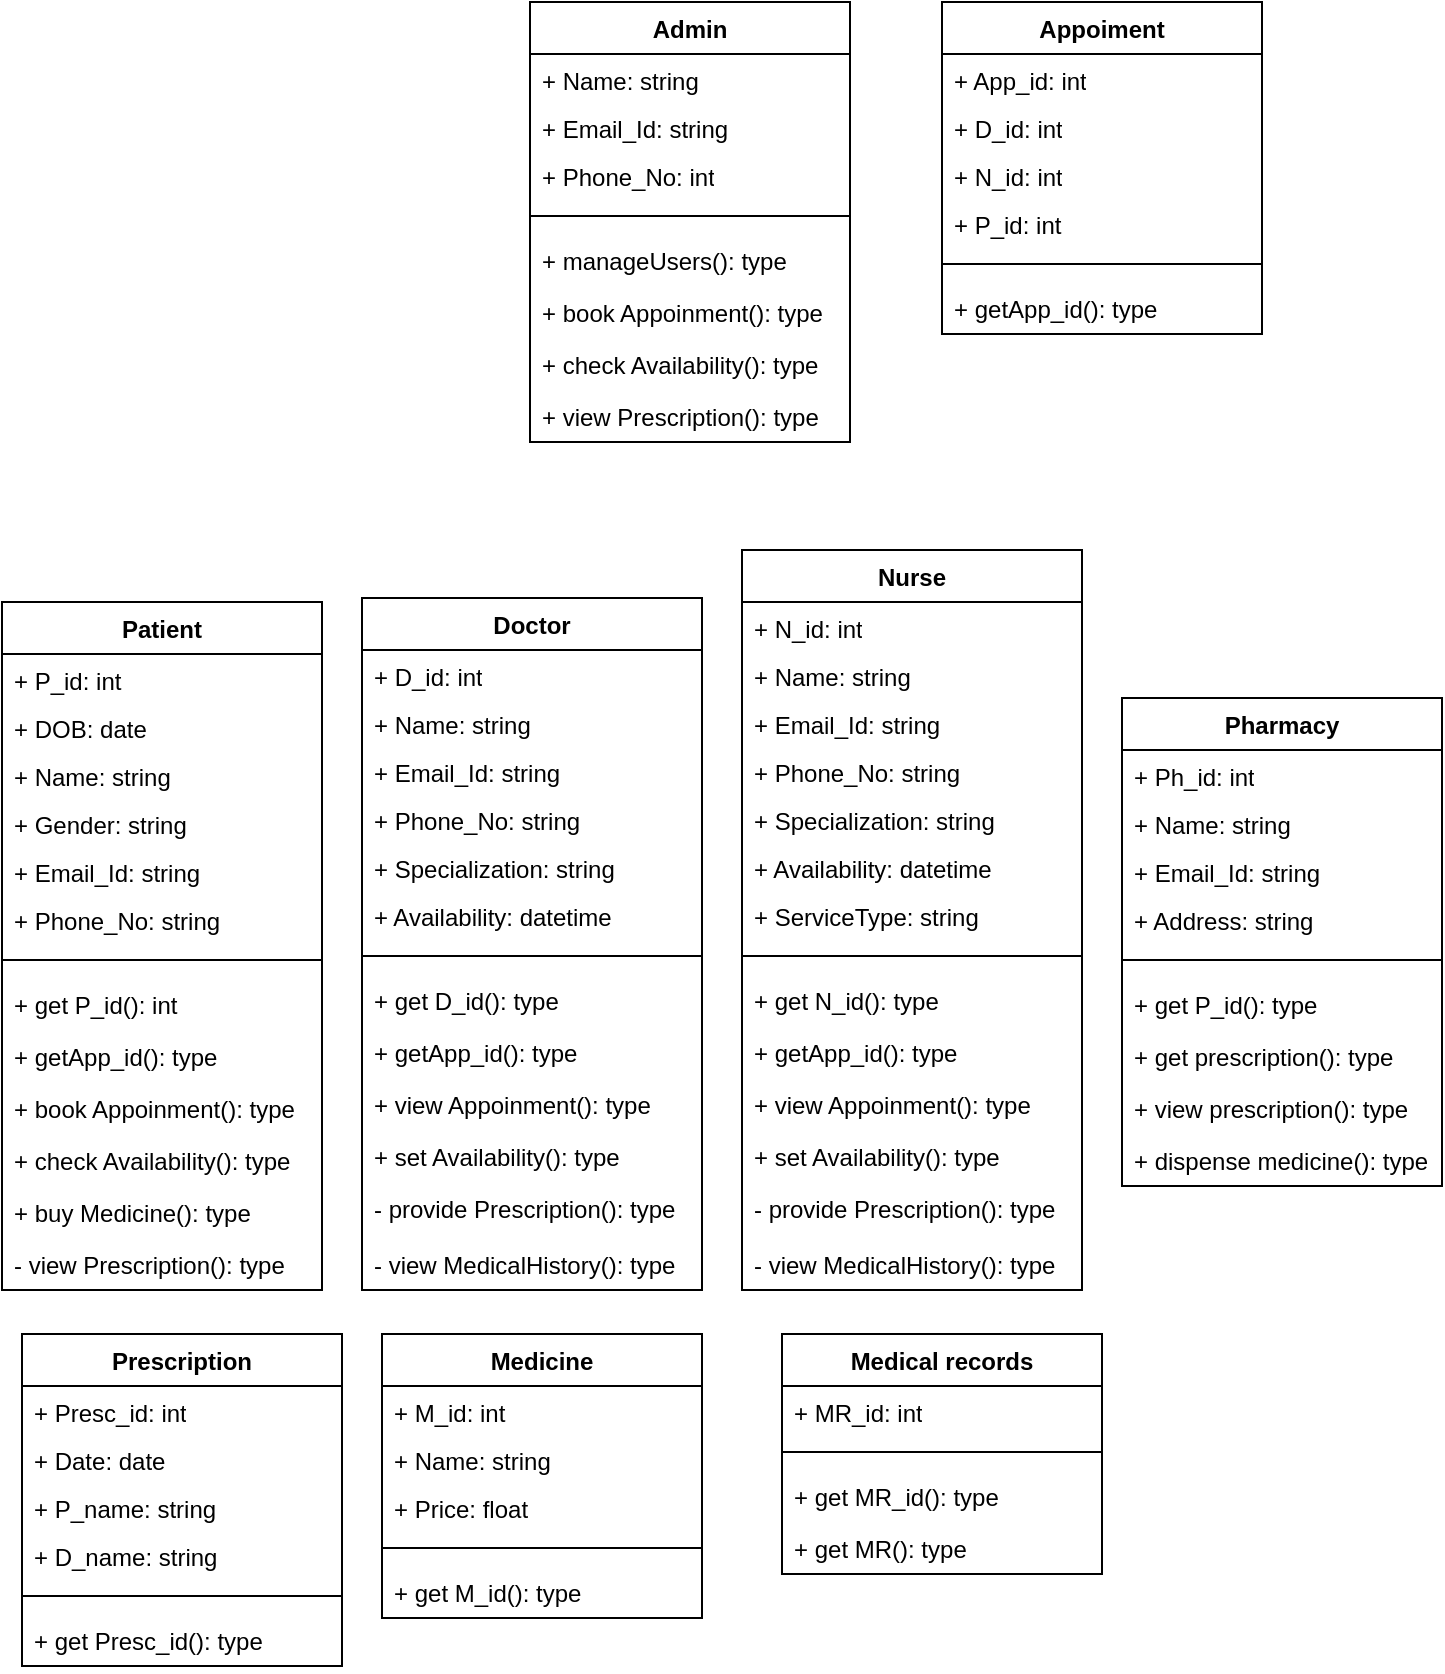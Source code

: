 <mxfile version="26.0.14">
  <diagram name="Page-1" id="o4DFPlvXIivd9isbFQ_O">
    <mxGraphModel dx="2625" dy="1305" grid="1" gridSize="10" guides="1" tooltips="1" connect="1" arrows="1" fold="1" page="1" pageScale="1" pageWidth="827" pageHeight="1169" math="0" shadow="0">
      <root>
        <mxCell id="0" />
        <mxCell id="1" parent="0" />
        <mxCell id="WKtArndfWig5P6QHDRuu-1" value="Patient" style="swimlane;fontStyle=1;align=center;verticalAlign=top;childLayout=stackLayout;horizontal=1;startSize=26;horizontalStack=0;resizeParent=1;resizeParentMax=0;resizeLast=0;collapsible=1;marginBottom=0;whiteSpace=wrap;html=1;" vertex="1" parent="1">
          <mxGeometry x="70" y="420" width="160" height="344" as="geometry" />
        </mxCell>
        <mxCell id="WKtArndfWig5P6QHDRuu-2" value="+ P_id: int&lt;div&gt;&lt;br&gt;&lt;/div&gt;" style="text;strokeColor=none;fillColor=none;align=left;verticalAlign=top;spacingLeft=4;spacingRight=4;overflow=hidden;rotatable=0;points=[[0,0.5],[1,0.5]];portConstraint=eastwest;whiteSpace=wrap;html=1;" vertex="1" parent="WKtArndfWig5P6QHDRuu-1">
          <mxGeometry y="26" width="160" height="24" as="geometry" />
        </mxCell>
        <mxCell id="WKtArndfWig5P6QHDRuu-12" value="+ DOB: date&lt;div&gt;&lt;br&gt;&lt;/div&gt;" style="text;strokeColor=none;fillColor=none;align=left;verticalAlign=top;spacingLeft=4;spacingRight=4;overflow=hidden;rotatable=0;points=[[0,0.5],[1,0.5]];portConstraint=eastwest;whiteSpace=wrap;html=1;" vertex="1" parent="WKtArndfWig5P6QHDRuu-1">
          <mxGeometry y="50" width="160" height="24" as="geometry" />
        </mxCell>
        <mxCell id="WKtArndfWig5P6QHDRuu-14" value="+ Name: string&lt;div&gt;&lt;br&gt;&lt;/div&gt;" style="text;strokeColor=none;fillColor=none;align=left;verticalAlign=top;spacingLeft=4;spacingRight=4;overflow=hidden;rotatable=0;points=[[0,0.5],[1,0.5]];portConstraint=eastwest;whiteSpace=wrap;html=1;" vertex="1" parent="WKtArndfWig5P6QHDRuu-1">
          <mxGeometry y="74" width="160" height="24" as="geometry" />
        </mxCell>
        <mxCell id="WKtArndfWig5P6QHDRuu-13" value="+ Gender: string&lt;div&gt;&lt;br&gt;&lt;/div&gt;" style="text;strokeColor=none;fillColor=none;align=left;verticalAlign=top;spacingLeft=4;spacingRight=4;overflow=hidden;rotatable=0;points=[[0,0.5],[1,0.5]];portConstraint=eastwest;whiteSpace=wrap;html=1;" vertex="1" parent="WKtArndfWig5P6QHDRuu-1">
          <mxGeometry y="98" width="160" height="24" as="geometry" />
        </mxCell>
        <mxCell id="WKtArndfWig5P6QHDRuu-10" value="+ Email_Id: string&lt;div&gt;&lt;br&gt;&lt;/div&gt;" style="text;strokeColor=none;fillColor=none;align=left;verticalAlign=top;spacingLeft=4;spacingRight=4;overflow=hidden;rotatable=0;points=[[0,0.5],[1,0.5]];portConstraint=eastwest;whiteSpace=wrap;html=1;" vertex="1" parent="WKtArndfWig5P6QHDRuu-1">
          <mxGeometry y="122" width="160" height="24" as="geometry" />
        </mxCell>
        <mxCell id="WKtArndfWig5P6QHDRuu-11" value="+ Phone_No: string&lt;div&gt;&lt;br&gt;&lt;/div&gt;" style="text;strokeColor=none;fillColor=none;align=left;verticalAlign=top;spacingLeft=4;spacingRight=4;overflow=hidden;rotatable=0;points=[[0,0.5],[1,0.5]];portConstraint=eastwest;whiteSpace=wrap;html=1;" vertex="1" parent="WKtArndfWig5P6QHDRuu-1">
          <mxGeometry y="146" width="160" height="24" as="geometry" />
        </mxCell>
        <mxCell id="WKtArndfWig5P6QHDRuu-3" value="" style="line;strokeWidth=1;fillColor=none;align=left;verticalAlign=middle;spacingTop=-1;spacingLeft=3;spacingRight=3;rotatable=0;labelPosition=right;points=[];portConstraint=eastwest;strokeColor=inherit;" vertex="1" parent="WKtArndfWig5P6QHDRuu-1">
          <mxGeometry y="170" width="160" height="18" as="geometry" />
        </mxCell>
        <mxCell id="WKtArndfWig5P6QHDRuu-4" value="+ get P_id(): int" style="text;strokeColor=none;fillColor=none;align=left;verticalAlign=top;spacingLeft=4;spacingRight=4;overflow=hidden;rotatable=0;points=[[0,0.5],[1,0.5]];portConstraint=eastwest;whiteSpace=wrap;html=1;" vertex="1" parent="WKtArndfWig5P6QHDRuu-1">
          <mxGeometry y="188" width="160" height="26" as="geometry" />
        </mxCell>
        <mxCell id="WKtArndfWig5P6QHDRuu-149" value="+ getApp_id(): type" style="text;strokeColor=none;fillColor=none;align=left;verticalAlign=top;spacingLeft=4;spacingRight=4;overflow=hidden;rotatable=0;points=[[0,0.5],[1,0.5]];portConstraint=eastwest;whiteSpace=wrap;html=1;" vertex="1" parent="WKtArndfWig5P6QHDRuu-1">
          <mxGeometry y="214" width="160" height="26" as="geometry" />
        </mxCell>
        <mxCell id="WKtArndfWig5P6QHDRuu-15" value="+ book Appoinment(): type" style="text;strokeColor=none;fillColor=none;align=left;verticalAlign=top;spacingLeft=4;spacingRight=4;overflow=hidden;rotatable=0;points=[[0,0.5],[1,0.5]];portConstraint=eastwest;whiteSpace=wrap;html=1;" vertex="1" parent="WKtArndfWig5P6QHDRuu-1">
          <mxGeometry y="240" width="160" height="26" as="geometry" />
        </mxCell>
        <mxCell id="WKtArndfWig5P6QHDRuu-16" value="+ check Availability(): type" style="text;strokeColor=none;fillColor=none;align=left;verticalAlign=top;spacingLeft=4;spacingRight=4;overflow=hidden;rotatable=0;points=[[0,0.5],[1,0.5]];portConstraint=eastwest;whiteSpace=wrap;html=1;" vertex="1" parent="WKtArndfWig5P6QHDRuu-1">
          <mxGeometry y="266" width="160" height="26" as="geometry" />
        </mxCell>
        <mxCell id="WKtArndfWig5P6QHDRuu-17" value="+ buy Medicine(): type" style="text;strokeColor=none;fillColor=none;align=left;verticalAlign=top;spacingLeft=4;spacingRight=4;overflow=hidden;rotatable=0;points=[[0,0.5],[1,0.5]];portConstraint=eastwest;whiteSpace=wrap;html=1;" vertex="1" parent="WKtArndfWig5P6QHDRuu-1">
          <mxGeometry y="292" width="160" height="26" as="geometry" />
        </mxCell>
        <mxCell id="WKtArndfWig5P6QHDRuu-18" value="- view Prescription(): type" style="text;strokeColor=none;fillColor=none;align=left;verticalAlign=top;spacingLeft=4;spacingRight=4;overflow=hidden;rotatable=0;points=[[0,0.5],[1,0.5]];portConstraint=eastwest;whiteSpace=wrap;html=1;" vertex="1" parent="WKtArndfWig5P6QHDRuu-1">
          <mxGeometry y="318" width="160" height="26" as="geometry" />
        </mxCell>
        <mxCell id="WKtArndfWig5P6QHDRuu-19" value="Doctor" style="swimlane;fontStyle=1;align=center;verticalAlign=top;childLayout=stackLayout;horizontal=1;startSize=26;horizontalStack=0;resizeParent=1;resizeParentMax=0;resizeLast=0;collapsible=1;marginBottom=0;whiteSpace=wrap;html=1;" vertex="1" parent="1">
          <mxGeometry x="250" y="418" width="170" height="346" as="geometry" />
        </mxCell>
        <mxCell id="WKtArndfWig5P6QHDRuu-20" value="+ D_id: int&lt;div&gt;&lt;br&gt;&lt;/div&gt;" style="text;strokeColor=none;fillColor=none;align=left;verticalAlign=top;spacingLeft=4;spacingRight=4;overflow=hidden;rotatable=0;points=[[0,0.5],[1,0.5]];portConstraint=eastwest;whiteSpace=wrap;html=1;" vertex="1" parent="WKtArndfWig5P6QHDRuu-19">
          <mxGeometry y="26" width="170" height="24" as="geometry" />
        </mxCell>
        <mxCell id="WKtArndfWig5P6QHDRuu-22" value="+ Name: string&lt;div&gt;&lt;br&gt;&lt;/div&gt;" style="text;strokeColor=none;fillColor=none;align=left;verticalAlign=top;spacingLeft=4;spacingRight=4;overflow=hidden;rotatable=0;points=[[0,0.5],[1,0.5]];portConstraint=eastwest;whiteSpace=wrap;html=1;" vertex="1" parent="WKtArndfWig5P6QHDRuu-19">
          <mxGeometry y="50" width="170" height="24" as="geometry" />
        </mxCell>
        <mxCell id="WKtArndfWig5P6QHDRuu-24" value="+ Email_Id: string&lt;div&gt;&lt;br&gt;&lt;/div&gt;" style="text;strokeColor=none;fillColor=none;align=left;verticalAlign=top;spacingLeft=4;spacingRight=4;overflow=hidden;rotatable=0;points=[[0,0.5],[1,0.5]];portConstraint=eastwest;whiteSpace=wrap;html=1;" vertex="1" parent="WKtArndfWig5P6QHDRuu-19">
          <mxGeometry y="74" width="170" height="24" as="geometry" />
        </mxCell>
        <mxCell id="WKtArndfWig5P6QHDRuu-25" value="+ Phone_No: string&lt;div&gt;&lt;br&gt;&lt;/div&gt;" style="text;strokeColor=none;fillColor=none;align=left;verticalAlign=top;spacingLeft=4;spacingRight=4;overflow=hidden;rotatable=0;points=[[0,0.5],[1,0.5]];portConstraint=eastwest;whiteSpace=wrap;html=1;" vertex="1" parent="WKtArndfWig5P6QHDRuu-19">
          <mxGeometry y="98" width="170" height="24" as="geometry" />
        </mxCell>
        <mxCell id="WKtArndfWig5P6QHDRuu-110" value="+ Specialization: string&lt;div&gt;&lt;br&gt;&lt;/div&gt;" style="text;strokeColor=none;fillColor=none;align=left;verticalAlign=top;spacingLeft=4;spacingRight=4;overflow=hidden;rotatable=0;points=[[0,0.5],[1,0.5]];portConstraint=eastwest;whiteSpace=wrap;html=1;" vertex="1" parent="WKtArndfWig5P6QHDRuu-19">
          <mxGeometry y="122" width="170" height="24" as="geometry" />
        </mxCell>
        <mxCell id="WKtArndfWig5P6QHDRuu-21" value="+ Availability: datetime&lt;div&gt;&lt;br&gt;&lt;/div&gt;" style="text;strokeColor=none;fillColor=none;align=left;verticalAlign=top;spacingLeft=4;spacingRight=4;overflow=hidden;rotatable=0;points=[[0,0.5],[1,0.5]];portConstraint=eastwest;whiteSpace=wrap;html=1;" vertex="1" parent="WKtArndfWig5P6QHDRuu-19">
          <mxGeometry y="146" width="170" height="24" as="geometry" />
        </mxCell>
        <mxCell id="WKtArndfWig5P6QHDRuu-26" value="" style="line;strokeWidth=1;fillColor=none;align=left;verticalAlign=middle;spacingTop=-1;spacingLeft=3;spacingRight=3;rotatable=0;labelPosition=right;points=[];portConstraint=eastwest;strokeColor=inherit;" vertex="1" parent="WKtArndfWig5P6QHDRuu-19">
          <mxGeometry y="170" width="170" height="18" as="geometry" />
        </mxCell>
        <mxCell id="WKtArndfWig5P6QHDRuu-27" value="+ get D_id(): type" style="text;strokeColor=none;fillColor=none;align=left;verticalAlign=top;spacingLeft=4;spacingRight=4;overflow=hidden;rotatable=0;points=[[0,0.5],[1,0.5]];portConstraint=eastwest;whiteSpace=wrap;html=1;" vertex="1" parent="WKtArndfWig5P6QHDRuu-19">
          <mxGeometry y="188" width="170" height="26" as="geometry" />
        </mxCell>
        <mxCell id="WKtArndfWig5P6QHDRuu-148" value="+ getApp_id(): type" style="text;strokeColor=none;fillColor=none;align=left;verticalAlign=top;spacingLeft=4;spacingRight=4;overflow=hidden;rotatable=0;points=[[0,0.5],[1,0.5]];portConstraint=eastwest;whiteSpace=wrap;html=1;" vertex="1" parent="WKtArndfWig5P6QHDRuu-19">
          <mxGeometry y="214" width="170" height="26" as="geometry" />
        </mxCell>
        <mxCell id="WKtArndfWig5P6QHDRuu-28" value="+ view Appoinment(): type" style="text;strokeColor=none;fillColor=none;align=left;verticalAlign=top;spacingLeft=4;spacingRight=4;overflow=hidden;rotatable=0;points=[[0,0.5],[1,0.5]];portConstraint=eastwest;whiteSpace=wrap;html=1;" vertex="1" parent="WKtArndfWig5P6QHDRuu-19">
          <mxGeometry y="240" width="170" height="26" as="geometry" />
        </mxCell>
        <mxCell id="WKtArndfWig5P6QHDRuu-29" value="+ set Availability(): type" style="text;strokeColor=none;fillColor=none;align=left;verticalAlign=top;spacingLeft=4;spacingRight=4;overflow=hidden;rotatable=0;points=[[0,0.5],[1,0.5]];portConstraint=eastwest;whiteSpace=wrap;html=1;" vertex="1" parent="WKtArndfWig5P6QHDRuu-19">
          <mxGeometry y="266" width="170" height="26" as="geometry" />
        </mxCell>
        <mxCell id="WKtArndfWig5P6QHDRuu-31" value="- provide Prescription(): type" style="text;strokeColor=none;fillColor=none;align=left;verticalAlign=top;spacingLeft=4;spacingRight=4;overflow=hidden;rotatable=0;points=[[0,0.5],[1,0.5]];portConstraint=eastwest;whiteSpace=wrap;html=1;" vertex="1" parent="WKtArndfWig5P6QHDRuu-19">
          <mxGeometry y="292" width="170" height="28" as="geometry" />
        </mxCell>
        <mxCell id="WKtArndfWig5P6QHDRuu-126" value="- view MedicalHistory(): type" style="text;strokeColor=none;fillColor=none;align=left;verticalAlign=top;spacingLeft=4;spacingRight=4;overflow=hidden;rotatable=0;points=[[0,0.5],[1,0.5]];portConstraint=eastwest;whiteSpace=wrap;html=1;" vertex="1" parent="WKtArndfWig5P6QHDRuu-19">
          <mxGeometry y="320" width="170" height="26" as="geometry" />
        </mxCell>
        <mxCell id="WKtArndfWig5P6QHDRuu-45" value="Pharmacy" style="swimlane;fontStyle=1;align=center;verticalAlign=top;childLayout=stackLayout;horizontal=1;startSize=26;horizontalStack=0;resizeParent=1;resizeParentMax=0;resizeLast=0;collapsible=1;marginBottom=0;whiteSpace=wrap;html=1;" vertex="1" parent="1">
          <mxGeometry x="630" y="468" width="160" height="244" as="geometry" />
        </mxCell>
        <mxCell id="WKtArndfWig5P6QHDRuu-46" value="+ Ph_id: int&lt;div&gt;&lt;br&gt;&lt;/div&gt;" style="text;strokeColor=none;fillColor=none;align=left;verticalAlign=top;spacingLeft=4;spacingRight=4;overflow=hidden;rotatable=0;points=[[0,0.5],[1,0.5]];portConstraint=eastwest;whiteSpace=wrap;html=1;" vertex="1" parent="WKtArndfWig5P6QHDRuu-45">
          <mxGeometry y="26" width="160" height="24" as="geometry" />
        </mxCell>
        <mxCell id="WKtArndfWig5P6QHDRuu-48" value="+ Name: string&lt;div&gt;&lt;br&gt;&lt;/div&gt;" style="text;strokeColor=none;fillColor=none;align=left;verticalAlign=top;spacingLeft=4;spacingRight=4;overflow=hidden;rotatable=0;points=[[0,0.5],[1,0.5]];portConstraint=eastwest;whiteSpace=wrap;html=1;" vertex="1" parent="WKtArndfWig5P6QHDRuu-45">
          <mxGeometry y="50" width="160" height="24" as="geometry" />
        </mxCell>
        <mxCell id="WKtArndfWig5P6QHDRuu-50" value="+ Email_Id: string&lt;div&gt;&lt;br&gt;&lt;/div&gt;" style="text;strokeColor=none;fillColor=none;align=left;verticalAlign=top;spacingLeft=4;spacingRight=4;overflow=hidden;rotatable=0;points=[[0,0.5],[1,0.5]];portConstraint=eastwest;whiteSpace=wrap;html=1;" vertex="1" parent="WKtArndfWig5P6QHDRuu-45">
          <mxGeometry y="74" width="160" height="24" as="geometry" />
        </mxCell>
        <mxCell id="WKtArndfWig5P6QHDRuu-51" value="+ Address: string&lt;div&gt;&lt;br&gt;&lt;/div&gt;" style="text;strokeColor=none;fillColor=none;align=left;verticalAlign=top;spacingLeft=4;spacingRight=4;overflow=hidden;rotatable=0;points=[[0,0.5],[1,0.5]];portConstraint=eastwest;whiteSpace=wrap;html=1;" vertex="1" parent="WKtArndfWig5P6QHDRuu-45">
          <mxGeometry y="98" width="160" height="24" as="geometry" />
        </mxCell>
        <mxCell id="WKtArndfWig5P6QHDRuu-52" value="" style="line;strokeWidth=1;fillColor=none;align=left;verticalAlign=middle;spacingTop=-1;spacingLeft=3;spacingRight=3;rotatable=0;labelPosition=right;points=[];portConstraint=eastwest;strokeColor=inherit;" vertex="1" parent="WKtArndfWig5P6QHDRuu-45">
          <mxGeometry y="122" width="160" height="18" as="geometry" />
        </mxCell>
        <mxCell id="WKtArndfWig5P6QHDRuu-53" value="+ get P_id(): type" style="text;strokeColor=none;fillColor=none;align=left;verticalAlign=top;spacingLeft=4;spacingRight=4;overflow=hidden;rotatable=0;points=[[0,0.5],[1,0.5]];portConstraint=eastwest;whiteSpace=wrap;html=1;" vertex="1" parent="WKtArndfWig5P6QHDRuu-45">
          <mxGeometry y="140" width="160" height="26" as="geometry" />
        </mxCell>
        <mxCell id="WKtArndfWig5P6QHDRuu-133" value="+ get prescription(): type" style="text;strokeColor=none;fillColor=none;align=left;verticalAlign=top;spacingLeft=4;spacingRight=4;overflow=hidden;rotatable=0;points=[[0,0.5],[1,0.5]];portConstraint=eastwest;whiteSpace=wrap;html=1;" vertex="1" parent="WKtArndfWig5P6QHDRuu-45">
          <mxGeometry y="166" width="160" height="26" as="geometry" />
        </mxCell>
        <mxCell id="WKtArndfWig5P6QHDRuu-132" value="+ view prescription(): type" style="text;strokeColor=none;fillColor=none;align=left;verticalAlign=top;spacingLeft=4;spacingRight=4;overflow=hidden;rotatable=0;points=[[0,0.5],[1,0.5]];portConstraint=eastwest;whiteSpace=wrap;html=1;" vertex="1" parent="WKtArndfWig5P6QHDRuu-45">
          <mxGeometry y="192" width="160" height="26" as="geometry" />
        </mxCell>
        <mxCell id="WKtArndfWig5P6QHDRuu-131" value="+ dispense medicine(): type" style="text;strokeColor=none;fillColor=none;align=left;verticalAlign=top;spacingLeft=4;spacingRight=4;overflow=hidden;rotatable=0;points=[[0,0.5],[1,0.5]];portConstraint=eastwest;whiteSpace=wrap;html=1;" vertex="1" parent="WKtArndfWig5P6QHDRuu-45">
          <mxGeometry y="218" width="160" height="26" as="geometry" />
        </mxCell>
        <mxCell id="WKtArndfWig5P6QHDRuu-58" value="Prescription" style="swimlane;fontStyle=1;align=center;verticalAlign=top;childLayout=stackLayout;horizontal=1;startSize=26;horizontalStack=0;resizeParent=1;resizeParentMax=0;resizeLast=0;collapsible=1;marginBottom=0;whiteSpace=wrap;html=1;" vertex="1" parent="1">
          <mxGeometry x="80" y="786" width="160" height="166" as="geometry" />
        </mxCell>
        <mxCell id="WKtArndfWig5P6QHDRuu-59" value="+ Presc_id: int&lt;div&gt;&lt;br&gt;&lt;/div&gt;" style="text;strokeColor=none;fillColor=none;align=left;verticalAlign=top;spacingLeft=4;spacingRight=4;overflow=hidden;rotatable=0;points=[[0,0.5],[1,0.5]];portConstraint=eastwest;whiteSpace=wrap;html=1;" vertex="1" parent="WKtArndfWig5P6QHDRuu-58">
          <mxGeometry y="26" width="160" height="24" as="geometry" />
        </mxCell>
        <mxCell id="WKtArndfWig5P6QHDRuu-61" value="+ Date: date&lt;div&gt;&lt;br&gt;&lt;/div&gt;" style="text;strokeColor=none;fillColor=none;align=left;verticalAlign=top;spacingLeft=4;spacingRight=4;overflow=hidden;rotatable=0;points=[[0,0.5],[1,0.5]];portConstraint=eastwest;whiteSpace=wrap;html=1;" vertex="1" parent="WKtArndfWig5P6QHDRuu-58">
          <mxGeometry y="50" width="160" height="24" as="geometry" />
        </mxCell>
        <mxCell id="WKtArndfWig5P6QHDRuu-134" value="+ P_name: string&lt;div&gt;&lt;br&gt;&lt;/div&gt;" style="text;strokeColor=none;fillColor=none;align=left;verticalAlign=top;spacingLeft=4;spacingRight=4;overflow=hidden;rotatable=0;points=[[0,0.5],[1,0.5]];portConstraint=eastwest;whiteSpace=wrap;html=1;" vertex="1" parent="WKtArndfWig5P6QHDRuu-58">
          <mxGeometry y="74" width="160" height="24" as="geometry" />
        </mxCell>
        <mxCell id="WKtArndfWig5P6QHDRuu-135" value="+ D_name: string&lt;div&gt;&lt;br&gt;&lt;/div&gt;" style="text;strokeColor=none;fillColor=none;align=left;verticalAlign=top;spacingLeft=4;spacingRight=4;overflow=hidden;rotatable=0;points=[[0,0.5],[1,0.5]];portConstraint=eastwest;whiteSpace=wrap;html=1;" vertex="1" parent="WKtArndfWig5P6QHDRuu-58">
          <mxGeometry y="98" width="160" height="24" as="geometry" />
        </mxCell>
        <mxCell id="WKtArndfWig5P6QHDRuu-65" value="" style="line;strokeWidth=1;fillColor=none;align=left;verticalAlign=middle;spacingTop=-1;spacingLeft=3;spacingRight=3;rotatable=0;labelPosition=right;points=[];portConstraint=eastwest;strokeColor=inherit;" vertex="1" parent="WKtArndfWig5P6QHDRuu-58">
          <mxGeometry y="122" width="160" height="18" as="geometry" />
        </mxCell>
        <mxCell id="WKtArndfWig5P6QHDRuu-66" value="+ get Presc_id(): type" style="text;strokeColor=none;fillColor=none;align=left;verticalAlign=top;spacingLeft=4;spacingRight=4;overflow=hidden;rotatable=0;points=[[0,0.5],[1,0.5]];portConstraint=eastwest;whiteSpace=wrap;html=1;" vertex="1" parent="WKtArndfWig5P6QHDRuu-58">
          <mxGeometry y="140" width="160" height="26" as="geometry" />
        </mxCell>
        <mxCell id="WKtArndfWig5P6QHDRuu-71" value="Medicine" style="swimlane;fontStyle=1;align=center;verticalAlign=top;childLayout=stackLayout;horizontal=1;startSize=26;horizontalStack=0;resizeParent=1;resizeParentMax=0;resizeLast=0;collapsible=1;marginBottom=0;whiteSpace=wrap;html=1;" vertex="1" parent="1">
          <mxGeometry x="260" y="786" width="160" height="142" as="geometry" />
        </mxCell>
        <mxCell id="WKtArndfWig5P6QHDRuu-72" value="+ M_id: int&lt;div&gt;&lt;br&gt;&lt;/div&gt;" style="text;strokeColor=none;fillColor=none;align=left;verticalAlign=top;spacingLeft=4;spacingRight=4;overflow=hidden;rotatable=0;points=[[0,0.5],[1,0.5]];portConstraint=eastwest;whiteSpace=wrap;html=1;" vertex="1" parent="WKtArndfWig5P6QHDRuu-71">
          <mxGeometry y="26" width="160" height="24" as="geometry" />
        </mxCell>
        <mxCell id="WKtArndfWig5P6QHDRuu-74" value="+ Name: string&lt;div&gt;&lt;br&gt;&lt;/div&gt;" style="text;strokeColor=none;fillColor=none;align=left;verticalAlign=top;spacingLeft=4;spacingRight=4;overflow=hidden;rotatable=0;points=[[0,0.5],[1,0.5]];portConstraint=eastwest;whiteSpace=wrap;html=1;" vertex="1" parent="WKtArndfWig5P6QHDRuu-71">
          <mxGeometry y="50" width="160" height="24" as="geometry" />
        </mxCell>
        <mxCell id="WKtArndfWig5P6QHDRuu-77" value="+ Price: float&lt;div&gt;&lt;br&gt;&lt;/div&gt;" style="text;strokeColor=none;fillColor=none;align=left;verticalAlign=top;spacingLeft=4;spacingRight=4;overflow=hidden;rotatable=0;points=[[0,0.5],[1,0.5]];portConstraint=eastwest;whiteSpace=wrap;html=1;" vertex="1" parent="WKtArndfWig5P6QHDRuu-71">
          <mxGeometry y="74" width="160" height="24" as="geometry" />
        </mxCell>
        <mxCell id="WKtArndfWig5P6QHDRuu-78" value="" style="line;strokeWidth=1;fillColor=none;align=left;verticalAlign=middle;spacingTop=-1;spacingLeft=3;spacingRight=3;rotatable=0;labelPosition=right;points=[];portConstraint=eastwest;strokeColor=inherit;" vertex="1" parent="WKtArndfWig5P6QHDRuu-71">
          <mxGeometry y="98" width="160" height="18" as="geometry" />
        </mxCell>
        <mxCell id="WKtArndfWig5P6QHDRuu-79" value="+ get M_id(): type" style="text;strokeColor=none;fillColor=none;align=left;verticalAlign=top;spacingLeft=4;spacingRight=4;overflow=hidden;rotatable=0;points=[[0,0.5],[1,0.5]];portConstraint=eastwest;whiteSpace=wrap;html=1;" vertex="1" parent="WKtArndfWig5P6QHDRuu-71">
          <mxGeometry y="116" width="160" height="26" as="geometry" />
        </mxCell>
        <mxCell id="WKtArndfWig5P6QHDRuu-84" value="Medical records" style="swimlane;fontStyle=1;align=center;verticalAlign=top;childLayout=stackLayout;horizontal=1;startSize=26;horizontalStack=0;resizeParent=1;resizeParentMax=0;resizeLast=0;collapsible=1;marginBottom=0;whiteSpace=wrap;html=1;" vertex="1" parent="1">
          <mxGeometry x="460" y="786" width="160" height="120" as="geometry" />
        </mxCell>
        <mxCell id="WKtArndfWig5P6QHDRuu-85" value="+ MR_id: int&lt;div&gt;&lt;br&gt;&lt;/div&gt;" style="text;strokeColor=none;fillColor=none;align=left;verticalAlign=top;spacingLeft=4;spacingRight=4;overflow=hidden;rotatable=0;points=[[0,0.5],[1,0.5]];portConstraint=eastwest;whiteSpace=wrap;html=1;" vertex="1" parent="WKtArndfWig5P6QHDRuu-84">
          <mxGeometry y="26" width="160" height="24" as="geometry" />
        </mxCell>
        <mxCell id="WKtArndfWig5P6QHDRuu-91" value="" style="line;strokeWidth=1;fillColor=none;align=left;verticalAlign=middle;spacingTop=-1;spacingLeft=3;spacingRight=3;rotatable=0;labelPosition=right;points=[];portConstraint=eastwest;strokeColor=inherit;" vertex="1" parent="WKtArndfWig5P6QHDRuu-84">
          <mxGeometry y="50" width="160" height="18" as="geometry" />
        </mxCell>
        <mxCell id="WKtArndfWig5P6QHDRuu-92" value="+ get MR_id(): type" style="text;strokeColor=none;fillColor=none;align=left;verticalAlign=top;spacingLeft=4;spacingRight=4;overflow=hidden;rotatable=0;points=[[0,0.5],[1,0.5]];portConstraint=eastwest;whiteSpace=wrap;html=1;" vertex="1" parent="WKtArndfWig5P6QHDRuu-84">
          <mxGeometry y="68" width="160" height="26" as="geometry" />
        </mxCell>
        <mxCell id="WKtArndfWig5P6QHDRuu-93" value="+ get MR(): type" style="text;strokeColor=none;fillColor=none;align=left;verticalAlign=top;spacingLeft=4;spacingRight=4;overflow=hidden;rotatable=0;points=[[0,0.5],[1,0.5]];portConstraint=eastwest;whiteSpace=wrap;html=1;" vertex="1" parent="WKtArndfWig5P6QHDRuu-84">
          <mxGeometry y="94" width="160" height="26" as="geometry" />
        </mxCell>
        <mxCell id="WKtArndfWig5P6QHDRuu-97" value="Admin" style="swimlane;fontStyle=1;align=center;verticalAlign=top;childLayout=stackLayout;horizontal=1;startSize=26;horizontalStack=0;resizeParent=1;resizeParentMax=0;resizeLast=0;collapsible=1;marginBottom=0;whiteSpace=wrap;html=1;" vertex="1" parent="1">
          <mxGeometry x="334" y="120" width="160" height="220" as="geometry" />
        </mxCell>
        <mxCell id="WKtArndfWig5P6QHDRuu-100" value="+ Name: string&lt;div&gt;&lt;br&gt;&lt;/div&gt;" style="text;strokeColor=none;fillColor=none;align=left;verticalAlign=top;spacingLeft=4;spacingRight=4;overflow=hidden;rotatable=0;points=[[0,0.5],[1,0.5]];portConstraint=eastwest;whiteSpace=wrap;html=1;" vertex="1" parent="WKtArndfWig5P6QHDRuu-97">
          <mxGeometry y="26" width="160" height="24" as="geometry" />
        </mxCell>
        <mxCell id="WKtArndfWig5P6QHDRuu-102" value="+ Email_Id: string&lt;div&gt;&lt;br&gt;&lt;/div&gt;" style="text;strokeColor=none;fillColor=none;align=left;verticalAlign=top;spacingLeft=4;spacingRight=4;overflow=hidden;rotatable=0;points=[[0,0.5],[1,0.5]];portConstraint=eastwest;whiteSpace=wrap;html=1;" vertex="1" parent="WKtArndfWig5P6QHDRuu-97">
          <mxGeometry y="50" width="160" height="24" as="geometry" />
        </mxCell>
        <mxCell id="WKtArndfWig5P6QHDRuu-103" value="+ Phone_No: int&lt;div&gt;&lt;br&gt;&lt;/div&gt;" style="text;strokeColor=none;fillColor=none;align=left;verticalAlign=top;spacingLeft=4;spacingRight=4;overflow=hidden;rotatable=0;points=[[0,0.5],[1,0.5]];portConstraint=eastwest;whiteSpace=wrap;html=1;" vertex="1" parent="WKtArndfWig5P6QHDRuu-97">
          <mxGeometry y="74" width="160" height="24" as="geometry" />
        </mxCell>
        <mxCell id="WKtArndfWig5P6QHDRuu-104" value="" style="line;strokeWidth=1;fillColor=none;align=left;verticalAlign=middle;spacingTop=-1;spacingLeft=3;spacingRight=3;rotatable=0;labelPosition=right;points=[];portConstraint=eastwest;strokeColor=inherit;" vertex="1" parent="WKtArndfWig5P6QHDRuu-97">
          <mxGeometry y="98" width="160" height="18" as="geometry" />
        </mxCell>
        <mxCell id="WKtArndfWig5P6QHDRuu-105" value="+ manageUsers(): type" style="text;strokeColor=none;fillColor=none;align=left;verticalAlign=top;spacingLeft=4;spacingRight=4;overflow=hidden;rotatable=0;points=[[0,0.5],[1,0.5]];portConstraint=eastwest;whiteSpace=wrap;html=1;" vertex="1" parent="WKtArndfWig5P6QHDRuu-97">
          <mxGeometry y="116" width="160" height="26" as="geometry" />
        </mxCell>
        <mxCell id="WKtArndfWig5P6QHDRuu-106" value="+ book Appoinment(): type" style="text;strokeColor=none;fillColor=none;align=left;verticalAlign=top;spacingLeft=4;spacingRight=4;overflow=hidden;rotatable=0;points=[[0,0.5],[1,0.5]];portConstraint=eastwest;whiteSpace=wrap;html=1;" vertex="1" parent="WKtArndfWig5P6QHDRuu-97">
          <mxGeometry y="142" width="160" height="26" as="geometry" />
        </mxCell>
        <mxCell id="WKtArndfWig5P6QHDRuu-107" value="+ check Availability(): type" style="text;strokeColor=none;fillColor=none;align=left;verticalAlign=top;spacingLeft=4;spacingRight=4;overflow=hidden;rotatable=0;points=[[0,0.5],[1,0.5]];portConstraint=eastwest;whiteSpace=wrap;html=1;" vertex="1" parent="WKtArndfWig5P6QHDRuu-97">
          <mxGeometry y="168" width="160" height="26" as="geometry" />
        </mxCell>
        <mxCell id="WKtArndfWig5P6QHDRuu-109" value="+ view Prescription(): type" style="text;strokeColor=none;fillColor=none;align=left;verticalAlign=top;spacingLeft=4;spacingRight=4;overflow=hidden;rotatable=0;points=[[0,0.5],[1,0.5]];portConstraint=eastwest;whiteSpace=wrap;html=1;" vertex="1" parent="WKtArndfWig5P6QHDRuu-97">
          <mxGeometry y="194" width="160" height="26" as="geometry" />
        </mxCell>
        <mxCell id="WKtArndfWig5P6QHDRuu-111" value="Nurse" style="swimlane;fontStyle=1;align=center;verticalAlign=top;childLayout=stackLayout;horizontal=1;startSize=26;horizontalStack=0;resizeParent=1;resizeParentMax=0;resizeLast=0;collapsible=1;marginBottom=0;whiteSpace=wrap;html=1;" vertex="1" parent="1">
          <mxGeometry x="440" y="394" width="170" height="370" as="geometry" />
        </mxCell>
        <mxCell id="WKtArndfWig5P6QHDRuu-112" value="+ N_id: int&lt;div&gt;&lt;br&gt;&lt;/div&gt;" style="text;strokeColor=none;fillColor=none;align=left;verticalAlign=top;spacingLeft=4;spacingRight=4;overflow=hidden;rotatable=0;points=[[0,0.5],[1,0.5]];portConstraint=eastwest;whiteSpace=wrap;html=1;" vertex="1" parent="WKtArndfWig5P6QHDRuu-111">
          <mxGeometry y="26" width="170" height="24" as="geometry" />
        </mxCell>
        <mxCell id="WKtArndfWig5P6QHDRuu-113" value="+ Name: string&lt;div&gt;&lt;br&gt;&lt;/div&gt;" style="text;strokeColor=none;fillColor=none;align=left;verticalAlign=top;spacingLeft=4;spacingRight=4;overflow=hidden;rotatable=0;points=[[0,0.5],[1,0.5]];portConstraint=eastwest;whiteSpace=wrap;html=1;" vertex="1" parent="WKtArndfWig5P6QHDRuu-111">
          <mxGeometry y="50" width="170" height="24" as="geometry" />
        </mxCell>
        <mxCell id="WKtArndfWig5P6QHDRuu-114" value="+ Email_Id: string&lt;div&gt;&lt;br&gt;&lt;/div&gt;" style="text;strokeColor=none;fillColor=none;align=left;verticalAlign=top;spacingLeft=4;spacingRight=4;overflow=hidden;rotatable=0;points=[[0,0.5],[1,0.5]];portConstraint=eastwest;whiteSpace=wrap;html=1;" vertex="1" parent="WKtArndfWig5P6QHDRuu-111">
          <mxGeometry y="74" width="170" height="24" as="geometry" />
        </mxCell>
        <mxCell id="WKtArndfWig5P6QHDRuu-115" value="+ Phone_No: string&lt;div&gt;&lt;br&gt;&lt;/div&gt;" style="text;strokeColor=none;fillColor=none;align=left;verticalAlign=top;spacingLeft=4;spacingRight=4;overflow=hidden;rotatable=0;points=[[0,0.5],[1,0.5]];portConstraint=eastwest;whiteSpace=wrap;html=1;" vertex="1" parent="WKtArndfWig5P6QHDRuu-111">
          <mxGeometry y="98" width="170" height="24" as="geometry" />
        </mxCell>
        <mxCell id="WKtArndfWig5P6QHDRuu-116" value="+ Specialization: string&lt;div&gt;&lt;br&gt;&lt;/div&gt;" style="text;strokeColor=none;fillColor=none;align=left;verticalAlign=top;spacingLeft=4;spacingRight=4;overflow=hidden;rotatable=0;points=[[0,0.5],[1,0.5]];portConstraint=eastwest;whiteSpace=wrap;html=1;" vertex="1" parent="WKtArndfWig5P6QHDRuu-111">
          <mxGeometry y="122" width="170" height="24" as="geometry" />
        </mxCell>
        <mxCell id="WKtArndfWig5P6QHDRuu-117" value="+ Availability: datetime&lt;div&gt;&lt;br&gt;&lt;/div&gt;" style="text;strokeColor=none;fillColor=none;align=left;verticalAlign=top;spacingLeft=4;spacingRight=4;overflow=hidden;rotatable=0;points=[[0,0.5],[1,0.5]];portConstraint=eastwest;whiteSpace=wrap;html=1;" vertex="1" parent="WKtArndfWig5P6QHDRuu-111">
          <mxGeometry y="146" width="170" height="24" as="geometry" />
        </mxCell>
        <mxCell id="WKtArndfWig5P6QHDRuu-124" value="+ ServiceType: string&lt;div&gt;&lt;br&gt;&lt;/div&gt;" style="text;strokeColor=none;fillColor=none;align=left;verticalAlign=top;spacingLeft=4;spacingRight=4;overflow=hidden;rotatable=0;points=[[0,0.5],[1,0.5]];portConstraint=eastwest;whiteSpace=wrap;html=1;" vertex="1" parent="WKtArndfWig5P6QHDRuu-111">
          <mxGeometry y="170" width="170" height="24" as="geometry" />
        </mxCell>
        <mxCell id="WKtArndfWig5P6QHDRuu-118" value="" style="line;strokeWidth=1;fillColor=none;align=left;verticalAlign=middle;spacingTop=-1;spacingLeft=3;spacingRight=3;rotatable=0;labelPosition=right;points=[];portConstraint=eastwest;strokeColor=inherit;" vertex="1" parent="WKtArndfWig5P6QHDRuu-111">
          <mxGeometry y="194" width="170" height="18" as="geometry" />
        </mxCell>
        <mxCell id="WKtArndfWig5P6QHDRuu-119" value="+ get N_id(): type" style="text;strokeColor=none;fillColor=none;align=left;verticalAlign=top;spacingLeft=4;spacingRight=4;overflow=hidden;rotatable=0;points=[[0,0.5],[1,0.5]];portConstraint=eastwest;whiteSpace=wrap;html=1;" vertex="1" parent="WKtArndfWig5P6QHDRuu-111">
          <mxGeometry y="212" width="170" height="26" as="geometry" />
        </mxCell>
        <mxCell id="WKtArndfWig5P6QHDRuu-150" value="+ getApp_id(): type" style="text;strokeColor=none;fillColor=none;align=left;verticalAlign=top;spacingLeft=4;spacingRight=4;overflow=hidden;rotatable=0;points=[[0,0.5],[1,0.5]];portConstraint=eastwest;whiteSpace=wrap;html=1;" vertex="1" parent="WKtArndfWig5P6QHDRuu-111">
          <mxGeometry y="238" width="170" height="26" as="geometry" />
        </mxCell>
        <mxCell id="WKtArndfWig5P6QHDRuu-127" value="+ view Appoinment(): type" style="text;strokeColor=none;fillColor=none;align=left;verticalAlign=top;spacingLeft=4;spacingRight=4;overflow=hidden;rotatable=0;points=[[0,0.5],[1,0.5]];portConstraint=eastwest;whiteSpace=wrap;html=1;" vertex="1" parent="WKtArndfWig5P6QHDRuu-111">
          <mxGeometry y="264" width="170" height="26" as="geometry" />
        </mxCell>
        <mxCell id="WKtArndfWig5P6QHDRuu-129" value="+ set Availability(): type" style="text;strokeColor=none;fillColor=none;align=left;verticalAlign=top;spacingLeft=4;spacingRight=4;overflow=hidden;rotatable=0;points=[[0,0.5],[1,0.5]];portConstraint=eastwest;whiteSpace=wrap;html=1;" vertex="1" parent="WKtArndfWig5P6QHDRuu-111">
          <mxGeometry y="290" width="170" height="26" as="geometry" />
        </mxCell>
        <mxCell id="WKtArndfWig5P6QHDRuu-128" value="- provide Prescription(): type" style="text;strokeColor=none;fillColor=none;align=left;verticalAlign=top;spacingLeft=4;spacingRight=4;overflow=hidden;rotatable=0;points=[[0,0.5],[1,0.5]];portConstraint=eastwest;whiteSpace=wrap;html=1;" vertex="1" parent="WKtArndfWig5P6QHDRuu-111">
          <mxGeometry y="316" width="170" height="28" as="geometry" />
        </mxCell>
        <mxCell id="WKtArndfWig5P6QHDRuu-130" value="- view MedicalHistory(): type" style="text;strokeColor=none;fillColor=none;align=left;verticalAlign=top;spacingLeft=4;spacingRight=4;overflow=hidden;rotatable=0;points=[[0,0.5],[1,0.5]];portConstraint=eastwest;whiteSpace=wrap;html=1;" vertex="1" parent="WKtArndfWig5P6QHDRuu-111">
          <mxGeometry y="344" width="170" height="26" as="geometry" />
        </mxCell>
        <mxCell id="WKtArndfWig5P6QHDRuu-136" value="Appoiment" style="swimlane;fontStyle=1;align=center;verticalAlign=top;childLayout=stackLayout;horizontal=1;startSize=26;horizontalStack=0;resizeParent=1;resizeParentMax=0;resizeLast=0;collapsible=1;marginBottom=0;whiteSpace=wrap;html=1;" vertex="1" parent="1">
          <mxGeometry x="540" y="120" width="160" height="166" as="geometry" />
        </mxCell>
        <mxCell id="WKtArndfWig5P6QHDRuu-137" value="+ App_id: int&lt;div&gt;&lt;br&gt;&lt;/div&gt;" style="text;strokeColor=none;fillColor=none;align=left;verticalAlign=top;spacingLeft=4;spacingRight=4;overflow=hidden;rotatable=0;points=[[0,0.5],[1,0.5]];portConstraint=eastwest;whiteSpace=wrap;html=1;" vertex="1" parent="WKtArndfWig5P6QHDRuu-136">
          <mxGeometry y="26" width="160" height="24" as="geometry" />
        </mxCell>
        <mxCell id="WKtArndfWig5P6QHDRuu-145" value="+ D_id: int&lt;div&gt;&lt;br&gt;&lt;/div&gt;" style="text;strokeColor=none;fillColor=none;align=left;verticalAlign=top;spacingLeft=4;spacingRight=4;overflow=hidden;rotatable=0;points=[[0,0.5],[1,0.5]];portConstraint=eastwest;whiteSpace=wrap;html=1;" vertex="1" parent="WKtArndfWig5P6QHDRuu-136">
          <mxGeometry y="50" width="160" height="24" as="geometry" />
        </mxCell>
        <mxCell id="WKtArndfWig5P6QHDRuu-146" value="+ N_id: int&lt;div&gt;&lt;br&gt;&lt;/div&gt;" style="text;strokeColor=none;fillColor=none;align=left;verticalAlign=top;spacingLeft=4;spacingRight=4;overflow=hidden;rotatable=0;points=[[0,0.5],[1,0.5]];portConstraint=eastwest;whiteSpace=wrap;html=1;" vertex="1" parent="WKtArndfWig5P6QHDRuu-136">
          <mxGeometry y="74" width="160" height="24" as="geometry" />
        </mxCell>
        <mxCell id="WKtArndfWig5P6QHDRuu-147" value="+ P_id: int&lt;div&gt;&lt;br&gt;&lt;/div&gt;" style="text;strokeColor=none;fillColor=none;align=left;verticalAlign=top;spacingLeft=4;spacingRight=4;overflow=hidden;rotatable=0;points=[[0,0.5],[1,0.5]];portConstraint=eastwest;whiteSpace=wrap;html=1;" vertex="1" parent="WKtArndfWig5P6QHDRuu-136">
          <mxGeometry y="98" width="160" height="24" as="geometry" />
        </mxCell>
        <mxCell id="WKtArndfWig5P6QHDRuu-140" value="" style="line;strokeWidth=1;fillColor=none;align=left;verticalAlign=middle;spacingTop=-1;spacingLeft=3;spacingRight=3;rotatable=0;labelPosition=right;points=[];portConstraint=eastwest;strokeColor=inherit;" vertex="1" parent="WKtArndfWig5P6QHDRuu-136">
          <mxGeometry y="122" width="160" height="18" as="geometry" />
        </mxCell>
        <mxCell id="WKtArndfWig5P6QHDRuu-141" value="+ getApp_id(): type" style="text;strokeColor=none;fillColor=none;align=left;verticalAlign=top;spacingLeft=4;spacingRight=4;overflow=hidden;rotatable=0;points=[[0,0.5],[1,0.5]];portConstraint=eastwest;whiteSpace=wrap;html=1;" vertex="1" parent="WKtArndfWig5P6QHDRuu-136">
          <mxGeometry y="140" width="160" height="26" as="geometry" />
        </mxCell>
      </root>
    </mxGraphModel>
  </diagram>
</mxfile>
